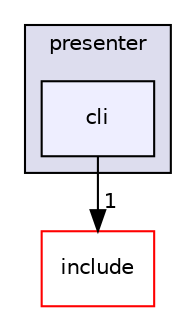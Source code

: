 digraph "src/presenter/cli" {
  compound=true
  node [ fontsize="10", fontname="Helvetica"];
  edge [ labelfontsize="10", labelfontname="Helvetica"];
  subgraph clusterdir_d337769ce5de9a83a411ae79eae55028 {
    graph [ bgcolor="#ddddee", pencolor="black", label="presenter" fontname="Helvetica", fontsize="10", URL="dir_d337769ce5de9a83a411ae79eae55028.html"]
  dir_86021a04815cd2422cb8334ff6a7eeca [shape=box, label="cli", style="filled", fillcolor="#eeeeff", pencolor="black", URL="dir_86021a04815cd2422cb8334ff6a7eeca.html"];
  }
  dir_d44c64559bbebec7f509842c48db8b23 [shape=box label="include" fillcolor="white" style="filled" color="red" URL="dir_d44c64559bbebec7f509842c48db8b23.html"];
  dir_86021a04815cd2422cb8334ff6a7eeca->dir_d44c64559bbebec7f509842c48db8b23 [headlabel="1", labeldistance=1.5 headhref="dir_000014_000001.html"];
}
